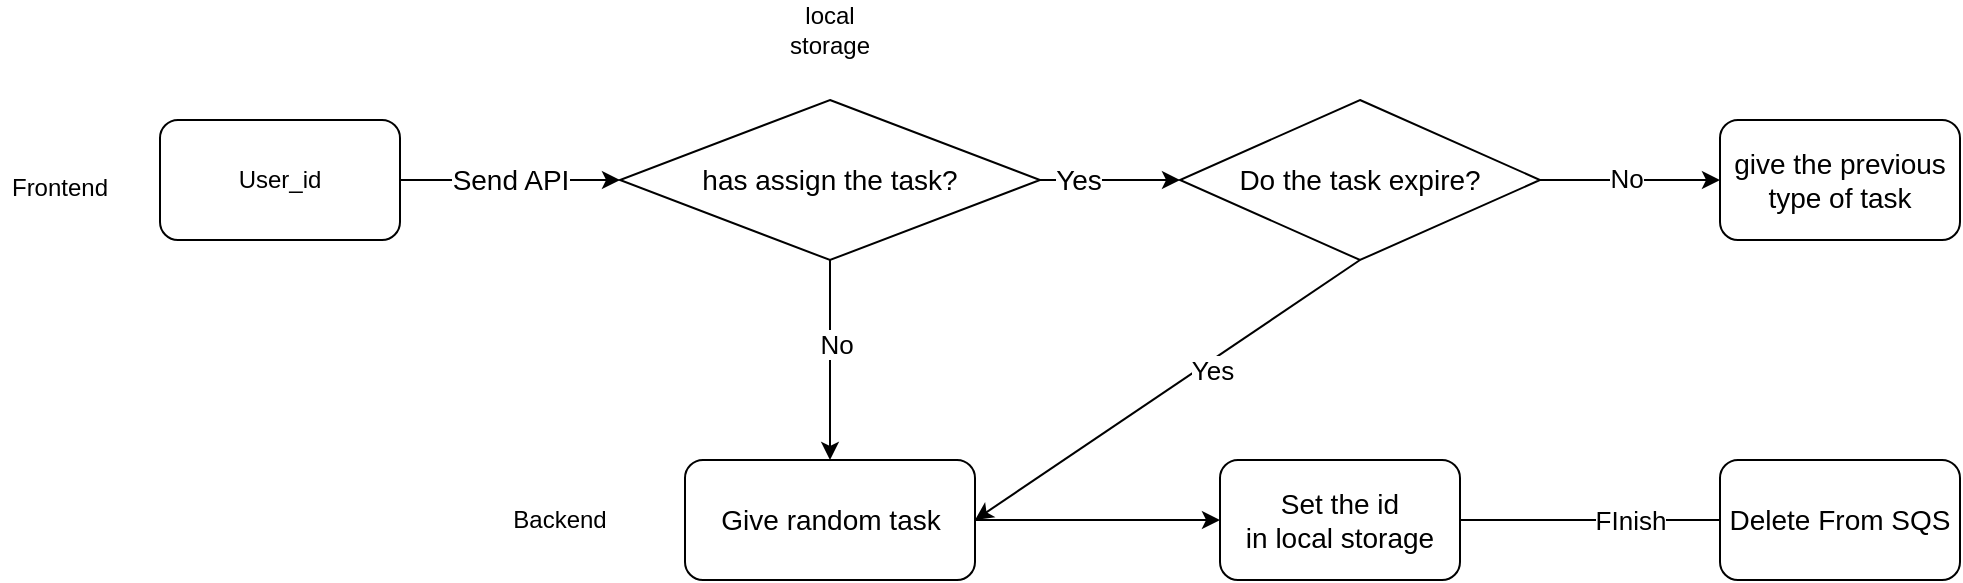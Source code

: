 <mxfile>
    <diagram id="TTDLhhqUZs_nhRprygvy" name="Page-1">
        <mxGraphModel dx="1186" dy="663" grid="1" gridSize="10" guides="1" tooltips="1" connect="1" arrows="1" fold="1" page="1" pageScale="1" pageWidth="827" pageHeight="1169" math="0" shadow="0">
            <root>
                <mxCell id="0"/>
                <mxCell id="1" parent="0"/>
                <mxCell id="3" value="User_id" style="rounded=1;whiteSpace=wrap;html=1;" parent="1" vertex="1">
                    <mxGeometry x="90" y="246" width="120" height="60" as="geometry"/>
                </mxCell>
                <mxCell id="4" value="Frontend" style="text;html=1;strokeColor=none;fillColor=none;align=center;verticalAlign=middle;whiteSpace=wrap;rounded=0;" parent="1" vertex="1">
                    <mxGeometry x="10" y="265" width="60" height="30" as="geometry"/>
                </mxCell>
                <mxCell id="5" value="local storage" style="text;html=1;strokeColor=none;fillColor=none;align=center;verticalAlign=middle;whiteSpace=wrap;rounded=0;" parent="1" vertex="1">
                    <mxGeometry x="395" y="186" width="60" height="30" as="geometry"/>
                </mxCell>
                <mxCell id="7" value="S" style="endArrow=classic;html=1;exitX=1;exitY=0.5;exitDx=0;exitDy=0;entryX=0;entryY=0.5;entryDx=0;entryDy=0;" parent="1" source="3" target="11" edge="1">
                    <mxGeometry relative="1" as="geometry">
                        <mxPoint x="300" y="306" as="sourcePoint"/>
                        <mxPoint x="293" y="276" as="targetPoint"/>
                    </mxGeometry>
                </mxCell>
                <mxCell id="8" value="&lt;font style=&quot;font-size: 14px;&quot;&gt;Send API&lt;/font&gt;" style="edgeLabel;resizable=0;html=1;align=center;verticalAlign=middle;" parent="7" connectable="0" vertex="1">
                    <mxGeometry relative="1" as="geometry"/>
                </mxCell>
                <mxCell id="9" value="" style="endArrow=classic;html=1;exitX=1;exitY=0.5;exitDx=0;exitDy=0;entryX=0;entryY=0.5;entryDx=0;entryDy=0;" parent="1" edge="1" target="26">
                    <mxGeometry relative="1" as="geometry">
                        <mxPoint x="413" y="276.1" as="sourcePoint"/>
                        <mxPoint x="503" y="275.55" as="targetPoint"/>
                    </mxGeometry>
                </mxCell>
                <mxCell id="25" value="Yes" style="edgeLabel;html=1;align=center;verticalAlign=middle;resizable=0;points=[];" vertex="1" connectable="0" parent="9">
                    <mxGeometry x="0.373" y="-2" relative="1" as="geometry">
                        <mxPoint x="-91" y="-2" as="offset"/>
                    </mxGeometry>
                </mxCell>
                <mxCell id="29" style="edgeStyle=none;html=1;entryX=0.5;entryY=0;entryDx=0;entryDy=0;" edge="1" parent="1" source="11" target="18">
                    <mxGeometry relative="1" as="geometry"/>
                </mxCell>
                <mxCell id="30" value="&lt;font style=&quot;font-size: 13px;&quot;&gt;No&lt;/font&gt;" style="edgeLabel;html=1;align=center;verticalAlign=middle;resizable=0;points=[];" vertex="1" connectable="0" parent="29">
                    <mxGeometry x="-0.17" y="3" relative="1" as="geometry">
                        <mxPoint as="offset"/>
                    </mxGeometry>
                </mxCell>
                <mxCell id="11" value="has assign the task?" style="rhombus;whiteSpace=wrap;html=1;fontSize=14;" parent="1" vertex="1">
                    <mxGeometry x="320" y="236" width="210" height="80" as="geometry"/>
                </mxCell>
                <mxCell id="12" value="give the previous type of task" style="rounded=1;whiteSpace=wrap;html=1;fontSize=14;" parent="1" vertex="1">
                    <mxGeometry x="870" y="246" width="120" height="60" as="geometry"/>
                </mxCell>
                <mxCell id="36" style="edgeStyle=none;html=1;exitX=1;exitY=0.5;exitDx=0;exitDy=0;entryX=0;entryY=0.5;entryDx=0;entryDy=0;" edge="1" parent="1" source="18" target="21">
                    <mxGeometry relative="1" as="geometry"/>
                </mxCell>
                <mxCell id="18" value="Give random task" style="rounded=1;whiteSpace=wrap;html=1;fontSize=14;" parent="1" vertex="1">
                    <mxGeometry x="352.5" y="416" width="145" height="60" as="geometry"/>
                </mxCell>
                <mxCell id="37" value="&lt;font style=&quot;font-size: 13px;&quot;&gt;FInish&lt;/font&gt;" style="edgeStyle=none;html=1;" edge="1" parent="1" source="21">
                    <mxGeometry relative="1" as="geometry">
                        <mxPoint x="910" y="446" as="targetPoint"/>
                        <mxPoint as="offset"/>
                    </mxGeometry>
                </mxCell>
                <mxCell id="21" value="Set the id&lt;br&gt;in local storage" style="rounded=1;whiteSpace=wrap;html=1;fontSize=14;" parent="1" vertex="1">
                    <mxGeometry x="620" y="416" width="120" height="60" as="geometry"/>
                </mxCell>
                <mxCell id="32" style="edgeStyle=none;html=1;exitX=1;exitY=0.5;exitDx=0;exitDy=0;" edge="1" parent="1" source="26" target="12">
                    <mxGeometry relative="1" as="geometry"/>
                </mxCell>
                <mxCell id="33" value="&lt;font style=&quot;font-size: 13px;&quot;&gt;No&lt;/font&gt;" style="edgeLabel;html=1;align=center;verticalAlign=middle;resizable=0;points=[];" vertex="1" connectable="0" parent="32">
                    <mxGeometry x="-0.052" y="1" relative="1" as="geometry">
                        <mxPoint as="offset"/>
                    </mxGeometry>
                </mxCell>
                <mxCell id="34" style="edgeStyle=none;html=1;exitX=0.5;exitY=1;exitDx=0;exitDy=0;entryX=1;entryY=0.5;entryDx=0;entryDy=0;" edge="1" parent="1" source="26" target="18">
                    <mxGeometry relative="1" as="geometry"/>
                </mxCell>
                <mxCell id="35" value="&lt;font style=&quot;font-size: 13px;&quot;&gt;Yes&lt;/font&gt;" style="edgeLabel;html=1;align=center;verticalAlign=middle;resizable=0;points=[];" vertex="1" connectable="0" parent="34">
                    <mxGeometry x="-0.208" y="4" relative="1" as="geometry">
                        <mxPoint as="offset"/>
                    </mxGeometry>
                </mxCell>
                <mxCell id="26" value="Do the task expire?" style="rhombus;whiteSpace=wrap;html=1;fontSize=14;" vertex="1" parent="1">
                    <mxGeometry x="600" y="236" width="180" height="80" as="geometry"/>
                </mxCell>
                <mxCell id="28" value="&lt;span style=&quot;font-size: 14px;&quot;&gt;Yes&lt;/span&gt;" style="edgeLabel;resizable=0;html=1;align=center;verticalAlign=middle;" connectable="0" vertex="1" parent="1">
                    <mxGeometry x="250" y="276" as="geometry">
                        <mxPoint x="299" as="offset"/>
                    </mxGeometry>
                </mxCell>
                <mxCell id="31" value="Backend" style="text;html=1;strokeColor=none;fillColor=none;align=center;verticalAlign=middle;whiteSpace=wrap;rounded=0;" vertex="1" parent="1">
                    <mxGeometry x="260" y="431" width="60" height="30" as="geometry"/>
                </mxCell>
                <mxCell id="38" value="Delete From SQS" style="rounded=1;whiteSpace=wrap;html=1;fontSize=14;" vertex="1" parent="1">
                    <mxGeometry x="870" y="416" width="120" height="60" as="geometry"/>
                </mxCell>
            </root>
        </mxGraphModel>
    </diagram>
</mxfile>
